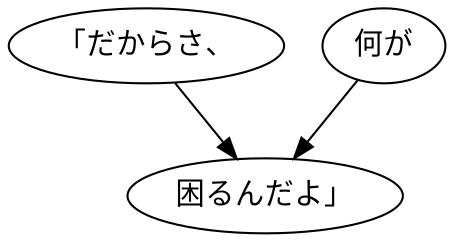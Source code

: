digraph graph7268 {
	node0 [label="「だからさ、"];
	node1 [label="何が"];
	node2 [label="困るんだよ」"];
	node0 -> node2;
	node1 -> node2;
}
